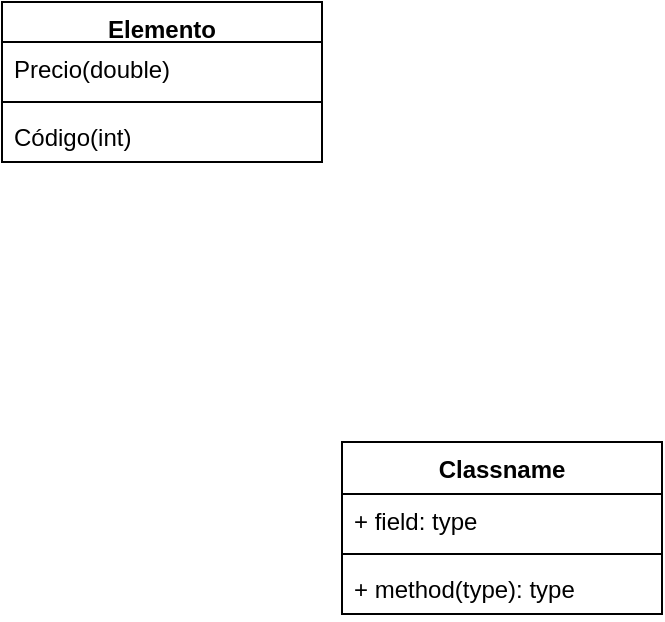 <mxfile version="26.1.1">
  <diagram name="Page-1" id="e7e014a7-5840-1c2e-5031-d8a46d1fe8dd">
    <mxGraphModel dx="1235" dy="684" grid="1" gridSize="10" guides="1" tooltips="1" connect="1" arrows="1" fold="1" page="1" pageScale="1" pageWidth="1169" pageHeight="826" background="none" math="0" shadow="0">
      <root>
        <mxCell id="0" />
        <mxCell id="1" parent="0" />
        <mxCell id="Kv_WzzXOYerHrNogw9td-42" value="Elemento" style="swimlane;fontStyle=1;align=center;verticalAlign=top;childLayout=stackLayout;horizontal=1;startSize=20;horizontalStack=0;resizeParent=1;resizeParentMax=0;resizeLast=0;collapsible=1;marginBottom=0;whiteSpace=wrap;html=1;" vertex="1" parent="1">
          <mxGeometry x="360" y="130" width="160" height="80" as="geometry">
            <mxRectangle x="360" y="130" width="90" height="30" as="alternateBounds" />
          </mxGeometry>
        </mxCell>
        <mxCell id="Kv_WzzXOYerHrNogw9td-43" value="Precio(double)" style="text;strokeColor=none;fillColor=none;align=left;verticalAlign=top;spacingLeft=4;spacingRight=4;overflow=hidden;rotatable=0;points=[[0,0.5],[1,0.5]];portConstraint=eastwest;whiteSpace=wrap;html=1;" vertex="1" parent="Kv_WzzXOYerHrNogw9td-42">
          <mxGeometry y="20" width="160" height="26" as="geometry" />
        </mxCell>
        <mxCell id="Kv_WzzXOYerHrNogw9td-44" value="" style="line;strokeWidth=1;fillColor=none;align=left;verticalAlign=middle;spacingTop=-1;spacingLeft=3;spacingRight=3;rotatable=0;labelPosition=right;points=[];portConstraint=eastwest;strokeColor=inherit;" vertex="1" parent="Kv_WzzXOYerHrNogw9td-42">
          <mxGeometry y="46" width="160" height="8" as="geometry" />
        </mxCell>
        <mxCell id="Kv_WzzXOYerHrNogw9td-45" value="Código(int)" style="text;strokeColor=none;fillColor=none;align=left;verticalAlign=top;spacingLeft=4;spacingRight=4;overflow=hidden;rotatable=0;points=[[0,0.5],[1,0.5]];portConstraint=eastwest;whiteSpace=wrap;html=1;" vertex="1" parent="Kv_WzzXOYerHrNogw9td-42">
          <mxGeometry y="54" width="160" height="26" as="geometry" />
        </mxCell>
        <mxCell id="Kv_WzzXOYerHrNogw9td-46" value="Classname" style="swimlane;fontStyle=1;align=center;verticalAlign=top;childLayout=stackLayout;horizontal=1;startSize=26;horizontalStack=0;resizeParent=1;resizeParentMax=0;resizeLast=0;collapsible=1;marginBottom=0;whiteSpace=wrap;html=1;" vertex="1" parent="1">
          <mxGeometry x="530" y="350" width="160" height="86" as="geometry" />
        </mxCell>
        <mxCell id="Kv_WzzXOYerHrNogw9td-47" value="+ field: type" style="text;strokeColor=none;fillColor=none;align=left;verticalAlign=top;spacingLeft=4;spacingRight=4;overflow=hidden;rotatable=0;points=[[0,0.5],[1,0.5]];portConstraint=eastwest;whiteSpace=wrap;html=1;" vertex="1" parent="Kv_WzzXOYerHrNogw9td-46">
          <mxGeometry y="26" width="160" height="26" as="geometry" />
        </mxCell>
        <mxCell id="Kv_WzzXOYerHrNogw9td-48" value="" style="line;strokeWidth=1;fillColor=none;align=left;verticalAlign=middle;spacingTop=-1;spacingLeft=3;spacingRight=3;rotatable=0;labelPosition=right;points=[];portConstraint=eastwest;strokeColor=inherit;" vertex="1" parent="Kv_WzzXOYerHrNogw9td-46">
          <mxGeometry y="52" width="160" height="8" as="geometry" />
        </mxCell>
        <mxCell id="Kv_WzzXOYerHrNogw9td-49" value="+ method(type): type" style="text;strokeColor=none;fillColor=none;align=left;verticalAlign=top;spacingLeft=4;spacingRight=4;overflow=hidden;rotatable=0;points=[[0,0.5],[1,0.5]];portConstraint=eastwest;whiteSpace=wrap;html=1;" vertex="1" parent="Kv_WzzXOYerHrNogw9td-46">
          <mxGeometry y="60" width="160" height="26" as="geometry" />
        </mxCell>
      </root>
    </mxGraphModel>
  </diagram>
</mxfile>
